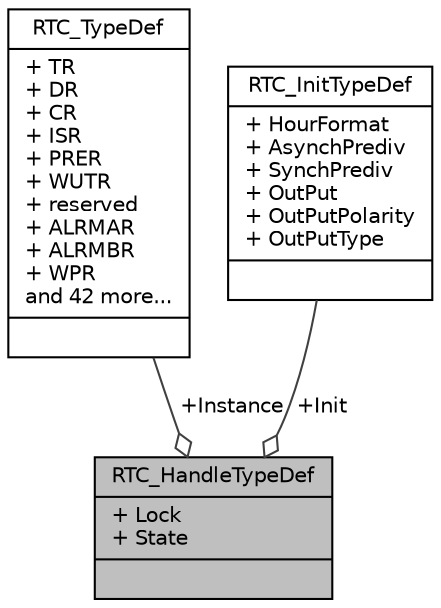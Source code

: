 digraph "RTC_HandleTypeDef"
{
  edge [fontname="Helvetica",fontsize="10",labelfontname="Helvetica",labelfontsize="10"];
  node [fontname="Helvetica",fontsize="10",shape=record];
  Node1 [label="{RTC_HandleTypeDef\n|+ Lock\l+ State\l|}",height=0.2,width=0.4,color="black", fillcolor="grey75", style="filled", fontcolor="black"];
  Node2 -> Node1 [color="grey25",fontsize="10",style="solid",label=" +Instance" ,arrowhead="odiamond",fontname="Helvetica"];
  Node2 [label="{RTC_TypeDef\n|+ TR\l+ DR\l+ CR\l+ ISR\l+ PRER\l+ WUTR\l+ reserved\l+ ALRMAR\l+ ALRMBR\l+ WPR\land 42 more...\l|}",height=0.2,width=0.4,color="black", fillcolor="white", style="filled",URL="$struct_r_t_c___type_def.html",tooltip="Real-Time Clock. "];
  Node3 -> Node1 [color="grey25",fontsize="10",style="solid",label=" +Init" ,arrowhead="odiamond",fontname="Helvetica"];
  Node3 [label="{RTC_InitTypeDef\n|+ HourFormat\l+ AsynchPrediv\l+ SynchPrediv\l+ OutPut\l+ OutPutPolarity\l+ OutPutType\l|}",height=0.2,width=0.4,color="black", fillcolor="white", style="filled",URL="$struct_r_t_c___init_type_def.html",tooltip="RTC Configuration Structure definition. "];
}
